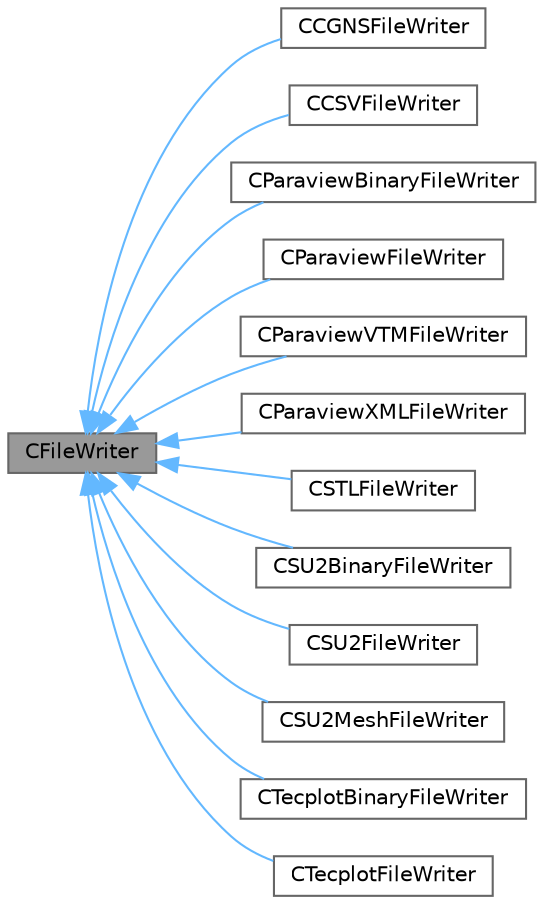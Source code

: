 digraph "CFileWriter"
{
 // LATEX_PDF_SIZE
  bgcolor="transparent";
  edge [fontname=Helvetica,fontsize=10,labelfontname=Helvetica,labelfontsize=10];
  node [fontname=Helvetica,fontsize=10,shape=box,height=0.2,width=0.4];
  rankdir="LR";
  Node1 [id="Node000001",label="CFileWriter",height=0.2,width=0.4,color="gray40", fillcolor="grey60", style="filled", fontcolor="black",tooltip=" "];
  Node1 -> Node2 [id="edge1_Node000001_Node000002",dir="back",color="steelblue1",style="solid",tooltip=" "];
  Node2 [id="Node000002",label="CCGNSFileWriter",height=0.2,width=0.4,color="gray40", fillcolor="white", style="filled",URL="$classCCGNSFileWriter.html",tooltip=" "];
  Node1 -> Node3 [id="edge2_Node000001_Node000003",dir="back",color="steelblue1",style="solid",tooltip=" "];
  Node3 [id="Node000003",label="CCSVFileWriter",height=0.2,width=0.4,color="gray40", fillcolor="white", style="filled",URL="$classCCSVFileWriter.html",tooltip=" "];
  Node1 -> Node4 [id="edge3_Node000001_Node000004",dir="back",color="steelblue1",style="solid",tooltip=" "];
  Node4 [id="Node000004",label="CParaviewBinaryFileWriter",height=0.2,width=0.4,color="gray40", fillcolor="white", style="filled",URL="$classCParaviewBinaryFileWriter.html",tooltip=" "];
  Node1 -> Node5 [id="edge4_Node000001_Node000005",dir="back",color="steelblue1",style="solid",tooltip=" "];
  Node5 [id="Node000005",label="CParaviewFileWriter",height=0.2,width=0.4,color="gray40", fillcolor="white", style="filled",URL="$classCParaviewFileWriter.html",tooltip=" "];
  Node1 -> Node6 [id="edge5_Node000001_Node000006",dir="back",color="steelblue1",style="solid",tooltip=" "];
  Node6 [id="Node000006",label="CParaviewVTMFileWriter",height=0.2,width=0.4,color="gray40", fillcolor="white", style="filled",URL="$classCParaviewVTMFileWriter.html",tooltip=" "];
  Node1 -> Node7 [id="edge6_Node000001_Node000007",dir="back",color="steelblue1",style="solid",tooltip=" "];
  Node7 [id="Node000007",label="CParaviewXMLFileWriter",height=0.2,width=0.4,color="gray40", fillcolor="white", style="filled",URL="$classCParaviewXMLFileWriter.html",tooltip=" "];
  Node1 -> Node8 [id="edge7_Node000001_Node000008",dir="back",color="steelblue1",style="solid",tooltip=" "];
  Node8 [id="Node000008",label="CSTLFileWriter",height=0.2,width=0.4,color="gray40", fillcolor="white", style="filled",URL="$classCSTLFileWriter.html",tooltip="Class for writing STL output files."];
  Node1 -> Node9 [id="edge8_Node000001_Node000009",dir="back",color="steelblue1",style="solid",tooltip=" "];
  Node9 [id="Node000009",label="CSU2BinaryFileWriter",height=0.2,width=0.4,color="gray40", fillcolor="white", style="filled",URL="$classCSU2BinaryFileWriter.html",tooltip=" "];
  Node1 -> Node10 [id="edge9_Node000001_Node000010",dir="back",color="steelblue1",style="solid",tooltip=" "];
  Node10 [id="Node000010",label="CSU2FileWriter",height=0.2,width=0.4,color="gray40", fillcolor="white", style="filled",URL="$classCSU2FileWriter.html",tooltip=" "];
  Node1 -> Node11 [id="edge10_Node000001_Node000011",dir="back",color="steelblue1",style="solid",tooltip=" "];
  Node11 [id="Node000011",label="CSU2MeshFileWriter",height=0.2,width=0.4,color="gray40", fillcolor="white", style="filled",URL="$classCSU2MeshFileWriter.html",tooltip=" "];
  Node1 -> Node12 [id="edge11_Node000001_Node000012",dir="back",color="steelblue1",style="solid",tooltip=" "];
  Node12 [id="Node000012",label="CTecplotBinaryFileWriter",height=0.2,width=0.4,color="gray40", fillcolor="white", style="filled",URL="$classCTecplotBinaryFileWriter.html",tooltip=" "];
  Node1 -> Node13 [id="edge12_Node000001_Node000013",dir="back",color="steelblue1",style="solid",tooltip=" "];
  Node13 [id="Node000013",label="CTecplotFileWriter",height=0.2,width=0.4,color="gray40", fillcolor="white", style="filled",URL="$classCTecplotFileWriter.html",tooltip=" "];
}
